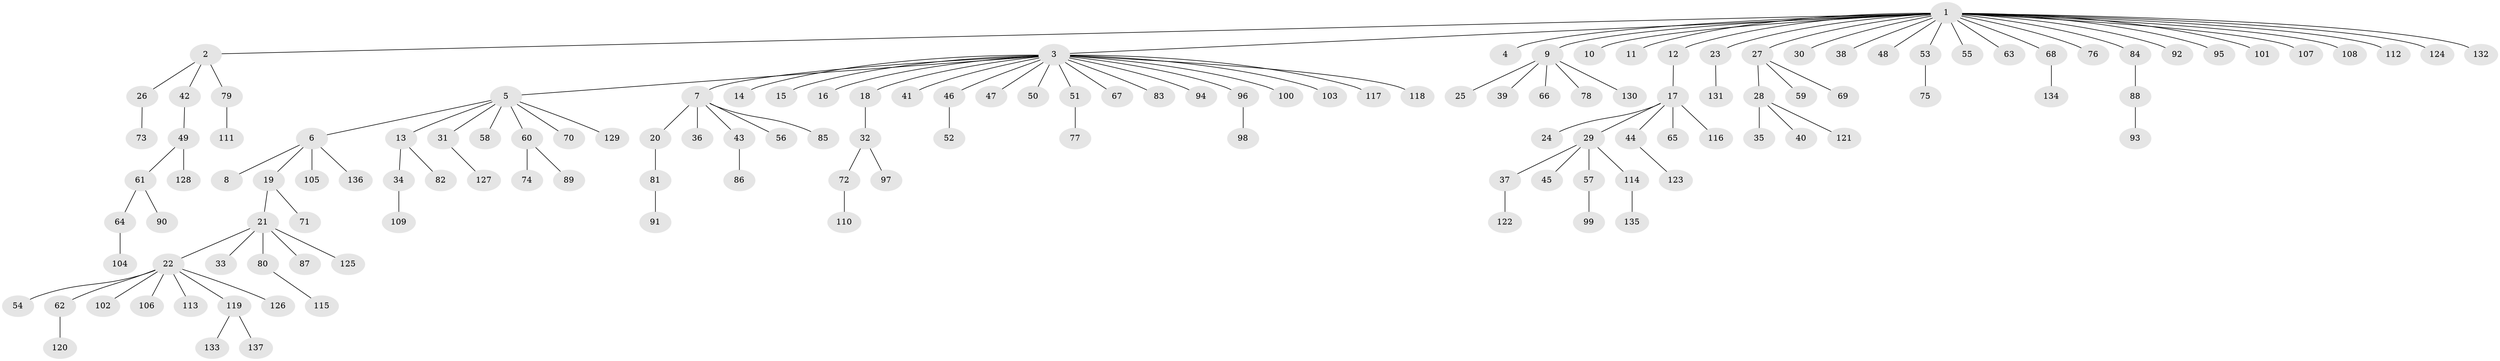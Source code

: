 // coarse degree distribution, {28: 0.010526315789473684, 20: 0.010526315789473684, 1: 0.7578947368421053, 5: 0.010526315789473684, 3: 0.05263157894736842, 4: 0.021052631578947368, 2: 0.10526315789473684, 6: 0.021052631578947368, 8: 0.010526315789473684}
// Generated by graph-tools (version 1.1) at 2025/18/03/04/25 18:18:00]
// undirected, 137 vertices, 136 edges
graph export_dot {
graph [start="1"]
  node [color=gray90,style=filled];
  1;
  2;
  3;
  4;
  5;
  6;
  7;
  8;
  9;
  10;
  11;
  12;
  13;
  14;
  15;
  16;
  17;
  18;
  19;
  20;
  21;
  22;
  23;
  24;
  25;
  26;
  27;
  28;
  29;
  30;
  31;
  32;
  33;
  34;
  35;
  36;
  37;
  38;
  39;
  40;
  41;
  42;
  43;
  44;
  45;
  46;
  47;
  48;
  49;
  50;
  51;
  52;
  53;
  54;
  55;
  56;
  57;
  58;
  59;
  60;
  61;
  62;
  63;
  64;
  65;
  66;
  67;
  68;
  69;
  70;
  71;
  72;
  73;
  74;
  75;
  76;
  77;
  78;
  79;
  80;
  81;
  82;
  83;
  84;
  85;
  86;
  87;
  88;
  89;
  90;
  91;
  92;
  93;
  94;
  95;
  96;
  97;
  98;
  99;
  100;
  101;
  102;
  103;
  104;
  105;
  106;
  107;
  108;
  109;
  110;
  111;
  112;
  113;
  114;
  115;
  116;
  117;
  118;
  119;
  120;
  121;
  122;
  123;
  124;
  125;
  126;
  127;
  128;
  129;
  130;
  131;
  132;
  133;
  134;
  135;
  136;
  137;
  1 -- 2;
  1 -- 3;
  1 -- 4;
  1 -- 9;
  1 -- 10;
  1 -- 11;
  1 -- 12;
  1 -- 23;
  1 -- 27;
  1 -- 30;
  1 -- 38;
  1 -- 48;
  1 -- 53;
  1 -- 55;
  1 -- 63;
  1 -- 68;
  1 -- 76;
  1 -- 84;
  1 -- 92;
  1 -- 95;
  1 -- 101;
  1 -- 107;
  1 -- 108;
  1 -- 112;
  1 -- 124;
  1 -- 132;
  2 -- 26;
  2 -- 42;
  2 -- 79;
  3 -- 5;
  3 -- 7;
  3 -- 14;
  3 -- 15;
  3 -- 16;
  3 -- 18;
  3 -- 41;
  3 -- 46;
  3 -- 47;
  3 -- 50;
  3 -- 51;
  3 -- 67;
  3 -- 83;
  3 -- 94;
  3 -- 96;
  3 -- 100;
  3 -- 103;
  3 -- 117;
  3 -- 118;
  5 -- 6;
  5 -- 13;
  5 -- 31;
  5 -- 58;
  5 -- 60;
  5 -- 70;
  5 -- 129;
  6 -- 8;
  6 -- 19;
  6 -- 105;
  6 -- 136;
  7 -- 20;
  7 -- 36;
  7 -- 43;
  7 -- 56;
  7 -- 85;
  9 -- 25;
  9 -- 39;
  9 -- 66;
  9 -- 78;
  9 -- 130;
  12 -- 17;
  13 -- 34;
  13 -- 82;
  17 -- 24;
  17 -- 29;
  17 -- 44;
  17 -- 65;
  17 -- 116;
  18 -- 32;
  19 -- 21;
  19 -- 71;
  20 -- 81;
  21 -- 22;
  21 -- 33;
  21 -- 80;
  21 -- 87;
  21 -- 125;
  22 -- 54;
  22 -- 62;
  22 -- 102;
  22 -- 106;
  22 -- 113;
  22 -- 119;
  22 -- 126;
  23 -- 131;
  26 -- 73;
  27 -- 28;
  27 -- 59;
  27 -- 69;
  28 -- 35;
  28 -- 40;
  28 -- 121;
  29 -- 37;
  29 -- 45;
  29 -- 57;
  29 -- 114;
  31 -- 127;
  32 -- 72;
  32 -- 97;
  34 -- 109;
  37 -- 122;
  42 -- 49;
  43 -- 86;
  44 -- 123;
  46 -- 52;
  49 -- 61;
  49 -- 128;
  51 -- 77;
  53 -- 75;
  57 -- 99;
  60 -- 74;
  60 -- 89;
  61 -- 64;
  61 -- 90;
  62 -- 120;
  64 -- 104;
  68 -- 134;
  72 -- 110;
  79 -- 111;
  80 -- 115;
  81 -- 91;
  84 -- 88;
  88 -- 93;
  96 -- 98;
  114 -- 135;
  119 -- 133;
  119 -- 137;
}
